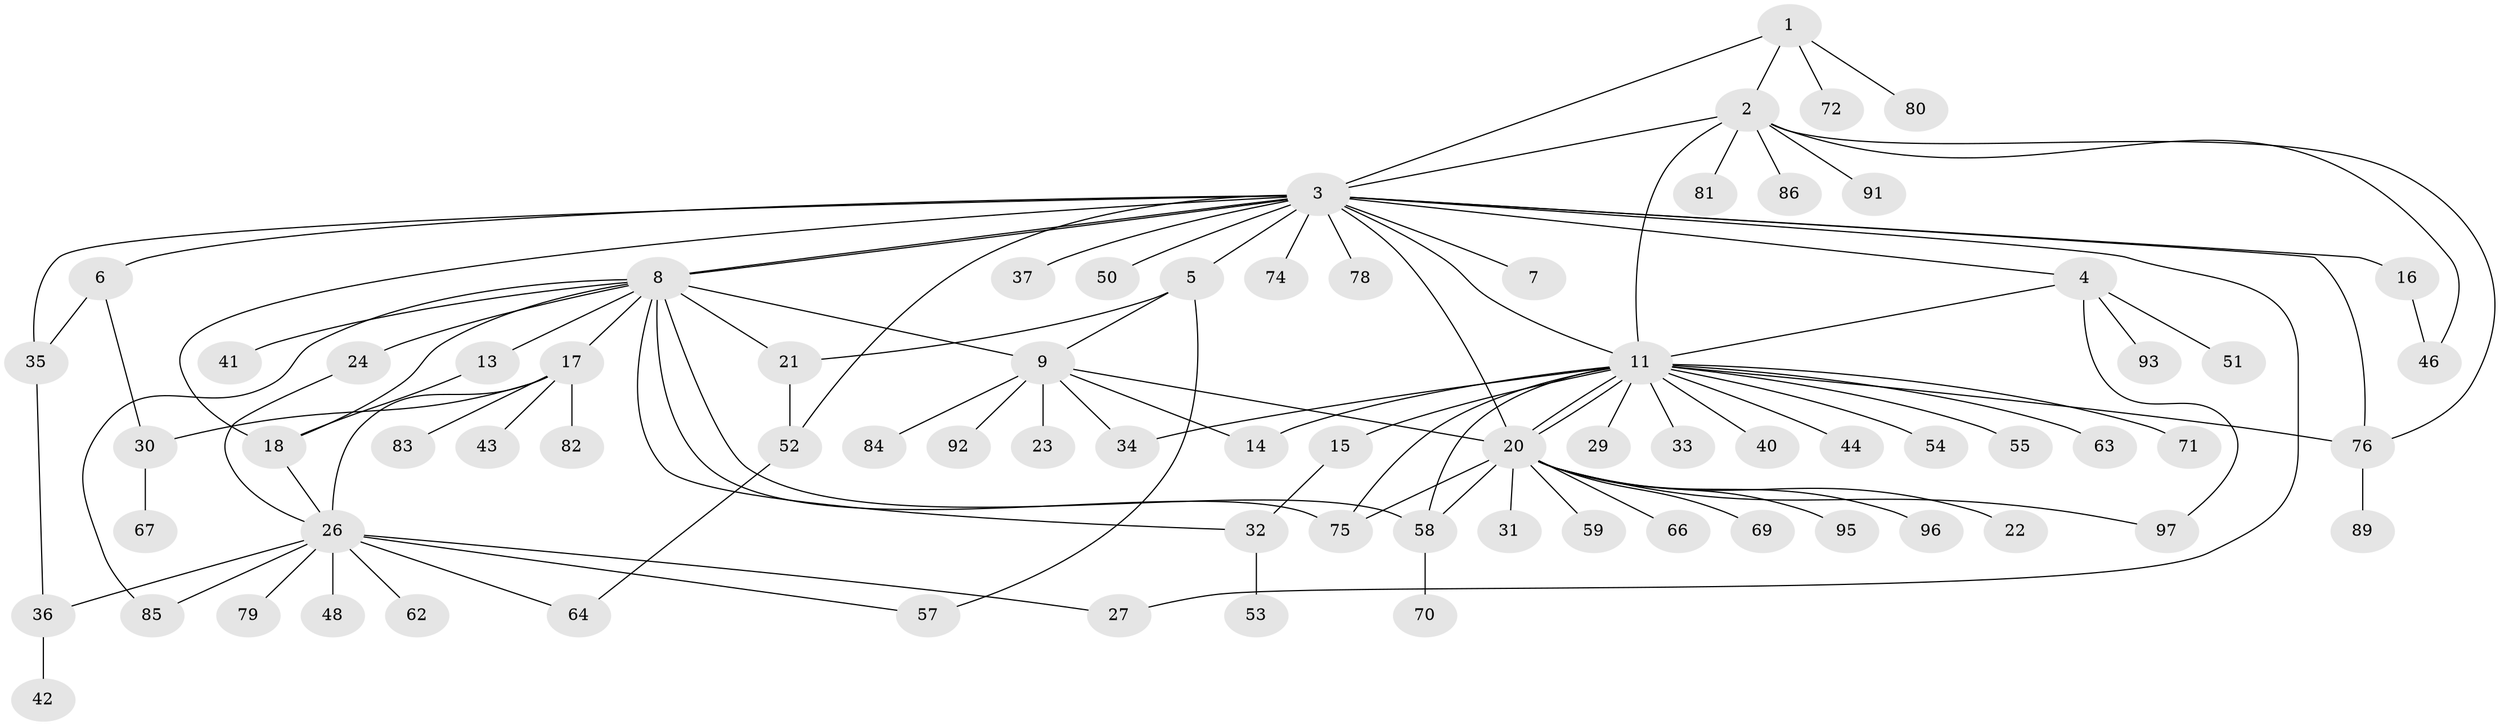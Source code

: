 // original degree distribution, {5: 0.041237113402061855, 7: 0.010309278350515464, 16: 0.010309278350515464, 6: 0.020618556701030927, 3: 0.14432989690721648, 1: 0.4845360824742268, 12: 0.010309278350515464, 9: 0.020618556701030927, 18: 0.010309278350515464, 4: 0.05154639175257732, 2: 0.18556701030927836, 14: 0.010309278350515464}
// Generated by graph-tools (version 1.1) at 2025/41/03/06/25 10:41:45]
// undirected, 76 vertices, 107 edges
graph export_dot {
graph [start="1"]
  node [color=gray90,style=filled];
  1 [super="+87"];
  2 [super="+10"];
  3 [super="+28"];
  4 [super="+88"];
  5 [super="+56"];
  6;
  7;
  8 [super="+12"];
  9 [super="+38"];
  11 [super="+68"];
  13;
  14 [super="+65"];
  15;
  16;
  17 [super="+19"];
  18 [super="+77"];
  20 [super="+39"];
  21 [super="+25"];
  22;
  23;
  24;
  26 [super="+47"];
  27;
  29;
  30;
  31;
  32 [super="+49"];
  33;
  34 [super="+60"];
  35;
  36 [super="+94"];
  37;
  40;
  41;
  42 [super="+45"];
  43;
  44;
  46;
  48;
  50;
  51;
  52;
  53;
  54;
  55;
  57;
  58 [super="+61"];
  59;
  62;
  63;
  64;
  66;
  67;
  69;
  70;
  71 [super="+73"];
  72;
  74;
  75;
  76 [super="+90"];
  78;
  79;
  80;
  81;
  82;
  83;
  84;
  85;
  86;
  89;
  91;
  92;
  93;
  95;
  96;
  97;
  1 -- 2;
  1 -- 72;
  1 -- 80;
  1 -- 3;
  2 -- 3;
  2 -- 46;
  2 -- 76;
  2 -- 86;
  2 -- 91;
  2 -- 81;
  2 -- 11;
  3 -- 4;
  3 -- 5;
  3 -- 6;
  3 -- 7;
  3 -- 8;
  3 -- 8;
  3 -- 16;
  3 -- 27;
  3 -- 35;
  3 -- 37;
  3 -- 50;
  3 -- 76;
  3 -- 78;
  3 -- 18;
  3 -- 52;
  3 -- 74;
  3 -- 11;
  3 -- 20;
  4 -- 11;
  4 -- 51;
  4 -- 93;
  4 -- 97;
  5 -- 21;
  5 -- 57;
  5 -- 9;
  6 -- 30;
  6 -- 35;
  8 -- 9 [weight=2];
  8 -- 13;
  8 -- 21;
  8 -- 24;
  8 -- 41;
  8 -- 58;
  8 -- 85;
  8 -- 75;
  8 -- 17;
  8 -- 32;
  8 -- 18;
  9 -- 14;
  9 -- 20;
  9 -- 23;
  9 -- 34;
  9 -- 84;
  9 -- 92;
  11 -- 15;
  11 -- 20;
  11 -- 20;
  11 -- 29;
  11 -- 33;
  11 -- 40;
  11 -- 44;
  11 -- 54;
  11 -- 55;
  11 -- 63;
  11 -- 71;
  11 -- 75;
  11 -- 34;
  11 -- 58;
  11 -- 76;
  11 -- 14;
  13 -- 18;
  15 -- 32;
  16 -- 46;
  17 -- 82;
  17 -- 83;
  17 -- 26;
  17 -- 43;
  17 -- 30;
  18 -- 26;
  20 -- 22;
  20 -- 31;
  20 -- 58 [weight=2];
  20 -- 59;
  20 -- 66;
  20 -- 69;
  20 -- 75;
  20 -- 96;
  20 -- 97;
  20 -- 95;
  21 -- 52;
  24 -- 26;
  26 -- 36;
  26 -- 48;
  26 -- 57;
  26 -- 62;
  26 -- 64;
  26 -- 79;
  26 -- 27;
  26 -- 85;
  30 -- 67;
  32 -- 53;
  35 -- 36;
  36 -- 42;
  52 -- 64;
  58 -- 70;
  76 -- 89;
}
